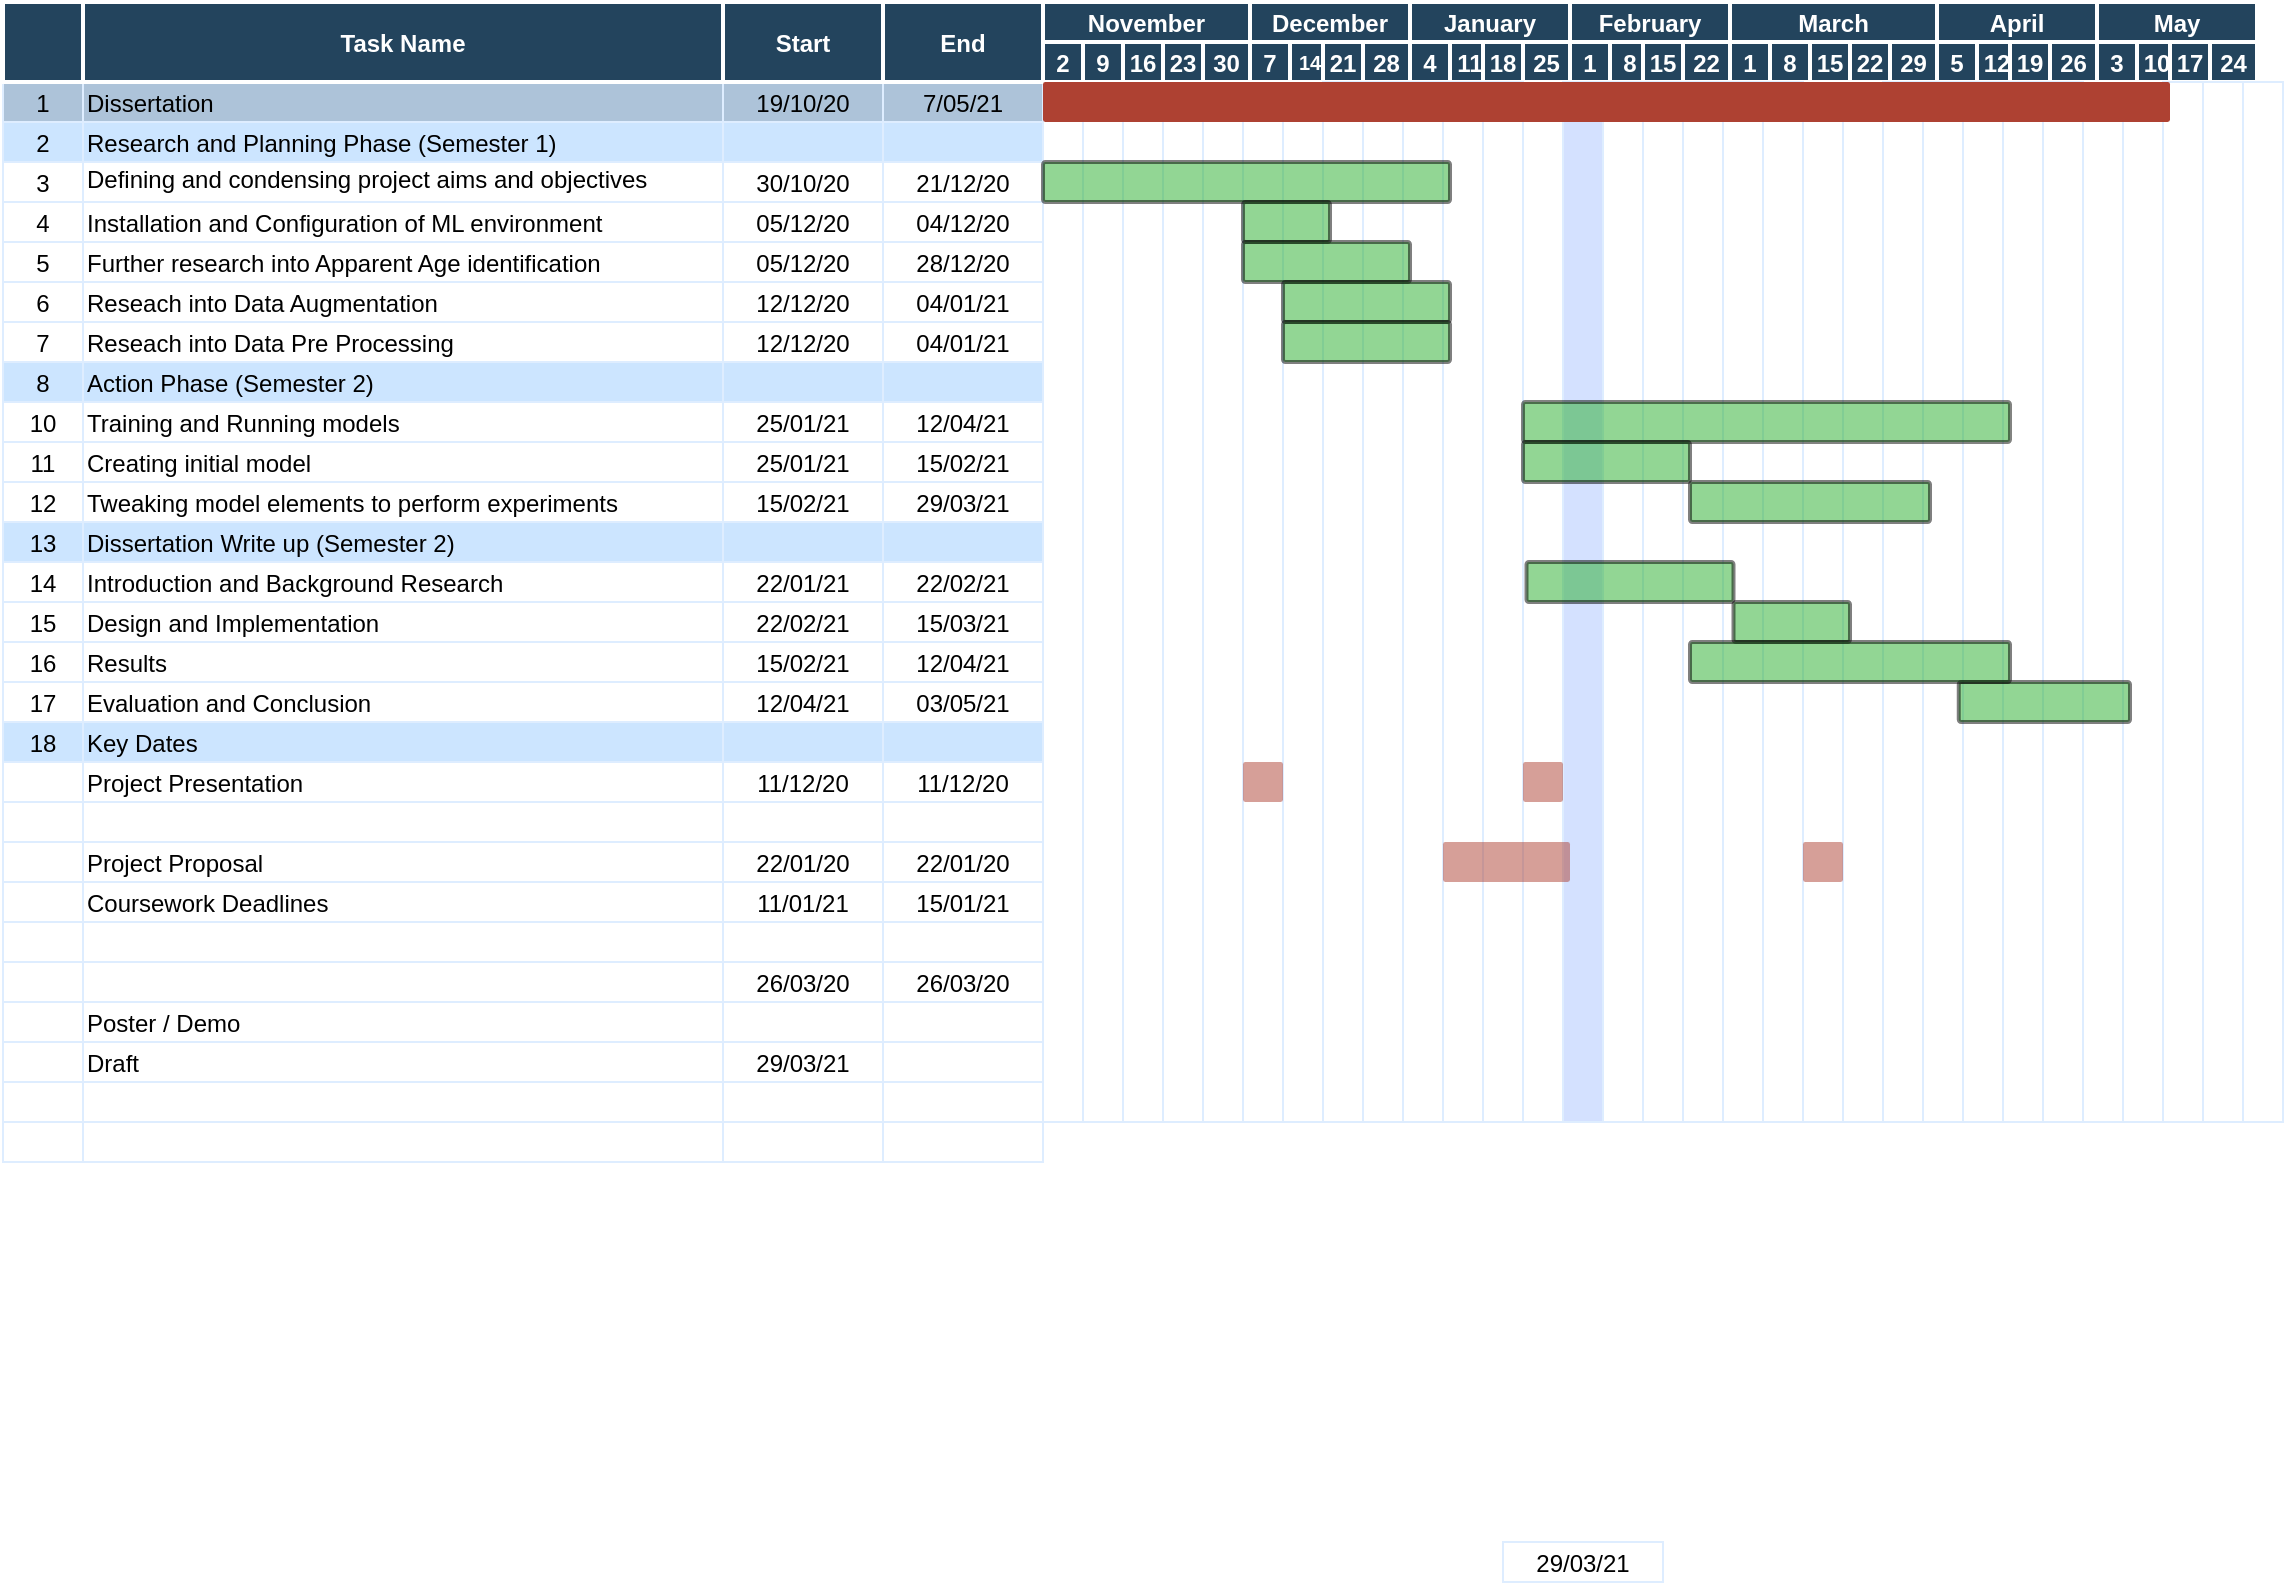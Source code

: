 <mxfile version="13.10.9" type="github">
  <diagram name="Page-1" id="8378b5f6-a2b2-b727-a746-972ab9d02e00">
    <mxGraphModel dx="1422" dy="781" grid="1" gridSize="10" guides="1" tooltips="1" connect="0" arrows="1" fold="1" page="1" pageScale="1.5" pageWidth="1169" pageHeight="827" background="#ffffff" math="0" shadow="0">
      <root>
        <mxCell id="0" />
        <mxCell id="1" parent="0" />
        <mxCell id="ye3r3yw3m_dPBivQgIVM-270" value="" style="strokeColor=#DEEDFF" vertex="1" parent="1">
          <mxGeometry x="806.5" y="380.0" width="20" height="520" as="geometry" />
        </mxCell>
        <mxCell id="ye3r3yw3m_dPBivQgIVM-269" value="" style="strokeColor=#DEEDFF" vertex="1" parent="1">
          <mxGeometry x="786.5" y="380.0" width="20" height="520" as="geometry" />
        </mxCell>
        <mxCell id="ye3r3yw3m_dPBivQgIVM-268" value="" style="strokeColor=#DEEDFF" vertex="1" parent="1">
          <mxGeometry x="926.5" y="380.0" width="20" height="520" as="geometry" />
        </mxCell>
        <mxCell id="ye3r3yw3m_dPBivQgIVM-266" value="" style="strokeColor=#DEEDFF" vertex="1" parent="1">
          <mxGeometry x="1086.5" y="380.0" width="20" height="520" as="geometry" />
        </mxCell>
        <mxCell id="ye3r3yw3m_dPBivQgIVM-267" value="" style="strokeColor=#DEEDFF" vertex="1" parent="1">
          <mxGeometry x="1066.5" y="380.0" width="20" height="520" as="geometry" />
        </mxCell>
        <mxCell id="ye3r3yw3m_dPBivQgIVM-265" value="" style="strokeColor=#DEEDFF" vertex="1" parent="1">
          <mxGeometry x="1226.5" y="380.0" width="20" height="520" as="geometry" />
        </mxCell>
        <mxCell id="ye3r3yw3m_dPBivQgIVM-264" value="" style="strokeColor=#DEEDFF" vertex="1" parent="1">
          <mxGeometry x="1206.5" y="380.0" width="20" height="520" as="geometry" />
        </mxCell>
        <mxCell id="rIeb-zv8TYmmCxC6LYO3-318" value="10" style="fillColor=#23445D;strokeColor=#FFFFFF;strokeWidth=2;fontColor=#FFFFFF;fontStyle=1" parent="1" vertex="1">
          <mxGeometry x="1233.5" y="360.0" width="20" height="20" as="geometry" />
        </mxCell>
        <mxCell id="rIeb-zv8TYmmCxC6LYO3-319" value="17" style="fillColor=#23445D;strokeColor=#FFFFFF;strokeWidth=2;fontColor=#FFFFFF;fontStyle=1" parent="1" vertex="1">
          <mxGeometry x="1250.0" y="360.0" width="20" height="20" as="geometry" />
        </mxCell>
        <mxCell id="rIeb-zv8TYmmCxC6LYO3-320" value="24" style="fillColor=#23445D;strokeColor=#FFFFFF;strokeWidth=2;fontColor=#FFFFFF;fontStyle=1" parent="1" vertex="1">
          <mxGeometry x="1270" y="360" width="23.5" height="20" as="geometry" />
        </mxCell>
        <mxCell id="rIeb-zv8TYmmCxC6LYO3-304" value="22" style="fillColor=#23445D;strokeColor=#FFFFFF;strokeWidth=2;fontColor=#FFFFFF;fontStyle=1" parent="1" vertex="1">
          <mxGeometry x="1006.5" y="360" width="23.5" height="20" as="geometry" />
        </mxCell>
        <mxCell id="rIeb-zv8TYmmCxC6LYO3-306" value="1" style="fillColor=#23445D;strokeColor=#FFFFFF;strokeWidth=2;fontColor=#FFFFFF;fontStyle=1" parent="1" vertex="1">
          <mxGeometry x="1030.0" y="360.0" width="20" height="20" as="geometry" />
        </mxCell>
        <mxCell id="rIeb-zv8TYmmCxC6LYO3-307" value="8" style="fillColor=#23445D;strokeColor=#FFFFFF;strokeWidth=2;fontColor=#FFFFFF;fontStyle=1" parent="1" vertex="1">
          <mxGeometry x="1050.0" y="360.0" width="20" height="20" as="geometry" />
        </mxCell>
        <mxCell id="rIeb-zv8TYmmCxC6LYO3-308" value="15" style="fillColor=#23445D;strokeColor=#FFFFFF;strokeWidth=2;fontColor=#FFFFFF;fontStyle=1" parent="1" vertex="1">
          <mxGeometry x="1070.0" y="360.0" width="20" height="20" as="geometry" />
        </mxCell>
        <mxCell id="rIeb-zv8TYmmCxC6LYO3-309" value="22" style="fillColor=#23445D;strokeColor=#FFFFFF;strokeWidth=2;fontColor=#FFFFFF;fontStyle=1" parent="1" vertex="1">
          <mxGeometry x="1090.0" y="360.0" width="20" height="20" as="geometry" />
        </mxCell>
        <mxCell id="rIeb-zv8TYmmCxC6LYO3-310" value="29" style="fillColor=#23445D;strokeColor=#FFFFFF;strokeWidth=2;fontColor=#FFFFFF;fontStyle=1" parent="1" vertex="1">
          <mxGeometry x="1110" y="360" width="23.5" height="20" as="geometry" />
        </mxCell>
        <mxCell id="rIeb-zv8TYmmCxC6LYO3-312" value="5" style="fillColor=#23445D;strokeColor=#FFFFFF;strokeWidth=2;fontColor=#FFFFFF;fontStyle=1" parent="1" vertex="1">
          <mxGeometry x="1133.5" y="360.0" width="20" height="20" as="geometry" />
        </mxCell>
        <mxCell id="rIeb-zv8TYmmCxC6LYO3-313" value="12" style="fillColor=#23445D;strokeColor=#FFFFFF;strokeWidth=2;fontColor=#FFFFFF;fontStyle=1" parent="1" vertex="1">
          <mxGeometry x="1153.5" y="360.0" width="20" height="20" as="geometry" />
        </mxCell>
        <mxCell id="rIeb-zv8TYmmCxC6LYO3-314" value="19" style="fillColor=#23445D;strokeColor=#FFFFFF;strokeWidth=2;fontColor=#FFFFFF;fontStyle=1" parent="1" vertex="1">
          <mxGeometry x="1170.0" y="360.0" width="20" height="20" as="geometry" />
        </mxCell>
        <mxCell id="rIeb-zv8TYmmCxC6LYO3-315" value="26" style="fillColor=#23445D;strokeColor=#FFFFFF;strokeWidth=2;fontColor=#FFFFFF;fontStyle=1" parent="1" vertex="1">
          <mxGeometry x="1190" y="360" width="23.5" height="20" as="geometry" />
        </mxCell>
        <mxCell id="rIeb-zv8TYmmCxC6LYO3-317" value="3" style="fillColor=#23445D;strokeColor=#FFFFFF;strokeWidth=2;fontColor=#FFFFFF;fontStyle=1" parent="1" vertex="1">
          <mxGeometry x="1213.5" y="360.0" width="20" height="20" as="geometry" />
        </mxCell>
        <mxCell id="rIeb-zv8TYmmCxC6LYO3-288" value="14" style="fillColor=#23445D;strokeColor=#FFFFFF;strokeWidth=2;fontColor=#FFFFFF;fontStyle=1;fontSize=10;" parent="1" vertex="1">
          <mxGeometry x="810" y="360" width="20" height="20" as="geometry" />
        </mxCell>
        <mxCell id="rIeb-zv8TYmmCxC6LYO3-289" value="21" style="fillColor=#23445D;strokeColor=#FFFFFF;strokeWidth=2;fontColor=#FFFFFF;fontStyle=1" parent="1" vertex="1">
          <mxGeometry x="826.5" y="360.0" width="20" height="20" as="geometry" />
        </mxCell>
        <mxCell id="rIeb-zv8TYmmCxC6LYO3-290" value="28" style="fillColor=#23445D;strokeColor=#FFFFFF;strokeWidth=2;fontColor=#FFFFFF;fontStyle=1" parent="1" vertex="1">
          <mxGeometry x="846.5" y="360" width="23.5" height="20" as="geometry" />
        </mxCell>
        <mxCell id="rIeb-zv8TYmmCxC6LYO3-296" value="4" style="fillColor=#23445D;strokeColor=#FFFFFF;strokeWidth=2;fontColor=#FFFFFF;fontStyle=1" parent="1" vertex="1">
          <mxGeometry x="870.0" y="360.0" width="20" height="20" as="geometry" />
        </mxCell>
        <mxCell id="rIeb-zv8TYmmCxC6LYO3-297" value="11" style="fillColor=#23445D;strokeColor=#FFFFFF;strokeWidth=2;fontColor=#FFFFFF;fontStyle=1" parent="1" vertex="1">
          <mxGeometry x="890" y="360" width="20" height="20" as="geometry" />
        </mxCell>
        <mxCell id="rIeb-zv8TYmmCxC6LYO3-298" value="18" style="fillColor=#23445D;strokeColor=#FFFFFF;strokeWidth=2;fontColor=#FFFFFF;fontStyle=1" parent="1" vertex="1">
          <mxGeometry x="906.5" y="360.0" width="20" height="20" as="geometry" />
        </mxCell>
        <mxCell id="rIeb-zv8TYmmCxC6LYO3-299" value="25" style="fillColor=#23445D;strokeColor=#FFFFFF;strokeWidth=2;fontColor=#FFFFFF;fontStyle=1" parent="1" vertex="1">
          <mxGeometry x="926.5" y="360" width="23.5" height="20" as="geometry" />
        </mxCell>
        <mxCell id="rIeb-zv8TYmmCxC6LYO3-301" value="1" style="fillColor=#23445D;strokeColor=#FFFFFF;strokeWidth=2;fontColor=#FFFFFF;fontStyle=1" parent="1" vertex="1">
          <mxGeometry x="950.0" y="360.0" width="20" height="20" as="geometry" />
        </mxCell>
        <mxCell id="rIeb-zv8TYmmCxC6LYO3-302" value="8" style="fillColor=#23445D;strokeColor=#FFFFFF;strokeWidth=2;fontColor=#FFFFFF;fontStyle=1" parent="1" vertex="1">
          <mxGeometry x="970.0" y="360.0" width="20" height="20" as="geometry" />
        </mxCell>
        <mxCell id="rIeb-zv8TYmmCxC6LYO3-303" value="15" style="fillColor=#23445D;strokeColor=#FFFFFF;strokeWidth=2;fontColor=#FFFFFF;fontStyle=1" parent="1" vertex="1">
          <mxGeometry x="986.5" y="360.0" width="20" height="20" as="geometry" />
        </mxCell>
        <mxCell id="rIeb-zv8TYmmCxC6LYO3-287" value="7" style="fillColor=#23445D;strokeColor=#FFFFFF;strokeWidth=2;fontColor=#FFFFFF;fontStyle=1" parent="1" vertex="1">
          <mxGeometry x="790.0" y="360.0" width="20" height="20" as="geometry" />
        </mxCell>
        <mxCell id="63" value="1" style="strokeColor=#DEEDFF;fillColor=#ADC3D9" parent="1" vertex="1">
          <mxGeometry x="166.5" y="380" width="40" height="20" as="geometry" />
        </mxCell>
        <mxCell id="64" value="Dissertation" style="align=left;strokeColor=#DEEDFF;fillColor=#ADC3D9" parent="1" vertex="1">
          <mxGeometry x="206.5" y="380" width="320" height="20" as="geometry" />
        </mxCell>
        <mxCell id="66" value="19/10/20" style="strokeColor=#DEEDFF;fillColor=#ADC3D9" parent="1" vertex="1">
          <mxGeometry x="526.5" y="380" width="80.0" height="20" as="geometry" />
        </mxCell>
        <mxCell id="67" value="7/05/21" style="strokeColor=#DEEDFF;fillColor=#ADC3D9" parent="1" vertex="1">
          <mxGeometry x="606.5" y="380.0" width="80.0" height="20" as="geometry" />
        </mxCell>
        <mxCell id="68" value="" style="strokeColor=#DEEDFF" parent="1" vertex="1">
          <mxGeometry x="686.5" y="380.0" width="20" height="520" as="geometry" />
        </mxCell>
        <mxCell id="69" value="2" style="strokeColor=#DEEDFF;fillColor=#CCE5FF" parent="1" vertex="1">
          <mxGeometry x="166.5" y="400.0" width="40" height="20" as="geometry" />
        </mxCell>
        <mxCell id="70" value="Research and Planning Phase (Semester 1)" style="align=left;strokeColor=#DEEDFF;fillColor=#CCE5FF" parent="1" vertex="1">
          <mxGeometry x="206.5" y="400.0" width="320.0" height="20" as="geometry" />
        </mxCell>
        <mxCell id="72" value="" style="strokeColor=#DEEDFF;fillColor=#CCE5FF" parent="1" vertex="1">
          <mxGeometry x="526.5" y="400.0" width="80.0" height="20" as="geometry" />
        </mxCell>
        <mxCell id="73" value="" style="strokeColor=#DEEDFF;fillColor=#CCE5FF" parent="1" vertex="1">
          <mxGeometry x="606.5" y="400.0" width="80.0" height="20" as="geometry" />
        </mxCell>
        <mxCell id="74" value="3" style="strokeColor=#DEEDFF" parent="1" vertex="1">
          <mxGeometry x="166.5" y="420.0" width="40" height="20" as="geometry" />
        </mxCell>
        <mxCell id="75" value="Defining and condensing project aims and objectives&#xa;" style="align=left;strokeColor=#DEEDFF" parent="1" vertex="1">
          <mxGeometry x="206.5" y="420" width="320" height="30" as="geometry" />
        </mxCell>
        <mxCell id="77" value="30/10/20" style="strokeColor=#DEEDFF" parent="1" vertex="1">
          <mxGeometry x="526.5" y="420.0" width="80.0" height="20" as="geometry" />
        </mxCell>
        <mxCell id="78" value="21/12/20" style="strokeColor=#DEEDFF" parent="1" vertex="1">
          <mxGeometry x="606.5" y="420" width="80.0" height="20" as="geometry" />
        </mxCell>
        <mxCell id="79" value="4" style="strokeColor=#DEEDFF" parent="1" vertex="1">
          <mxGeometry x="166.5" y="440.0" width="40" height="20" as="geometry" />
        </mxCell>
        <mxCell id="80" value="Installation and Configuration of ML environment" style="align=left;strokeColor=#DEEDFF" parent="1" vertex="1">
          <mxGeometry x="206.5" y="440.0" width="320" height="20" as="geometry" />
        </mxCell>
        <mxCell id="82" value="05/12/20" style="strokeColor=#DEEDFF" parent="1" vertex="1">
          <mxGeometry x="526.5" y="440.0" width="80.0" height="20" as="geometry" />
        </mxCell>
        <mxCell id="83" value="04/12/20" style="strokeColor=#DEEDFF" parent="1" vertex="1">
          <mxGeometry x="606.5" y="440.0" width="80.0" height="20" as="geometry" />
        </mxCell>
        <mxCell id="84" value="5" style="strokeColor=#DEEDFF" parent="1" vertex="1">
          <mxGeometry x="166.5" y="460.0" width="40" height="20" as="geometry" />
        </mxCell>
        <mxCell id="85" value="Further research into Apparent Age identification" style="align=left;strokeColor=#DEEDFF" parent="1" vertex="1">
          <mxGeometry x="206.5" y="460.0" width="320.0" height="20" as="geometry" />
        </mxCell>
        <mxCell id="87" value="05/12/20" style="strokeColor=#DEEDFF" parent="1" vertex="1">
          <mxGeometry x="526.5" y="460.0" width="80.0" height="20" as="geometry" />
        </mxCell>
        <mxCell id="88" value="28/12/20" style="strokeColor=#DEEDFF" parent="1" vertex="1">
          <mxGeometry x="606.5" y="460.0" width="80.0" height="20" as="geometry" />
        </mxCell>
        <mxCell id="89" value="6" style="strokeColor=#DEEDFF" parent="1" vertex="1">
          <mxGeometry x="166.5" y="480.0" width="40" height="20" as="geometry" />
        </mxCell>
        <mxCell id="90" value="Reseach into Data Augmentation" style="align=left;strokeColor=#DEEDFF" parent="1" vertex="1">
          <mxGeometry x="206.5" y="480.0" width="320.0" height="20" as="geometry" />
        </mxCell>
        <mxCell id="92" value="12/12/20" style="strokeColor=#DEEDFF" parent="1" vertex="1">
          <mxGeometry x="526.5" y="480.0" width="80.0" height="20" as="geometry" />
        </mxCell>
        <mxCell id="93" value="04/01/21" style="strokeColor=#DEEDFF" parent="1" vertex="1">
          <mxGeometry x="606.5" y="480.0" width="80.0" height="20" as="geometry" />
        </mxCell>
        <mxCell id="94" value="7" style="strokeColor=#DEEDFF" parent="1" vertex="1">
          <mxGeometry x="166.5" y="500.0" width="40" height="20" as="geometry" />
        </mxCell>
        <mxCell id="95" value="Reseach into Data Pre Processing" style="align=left;strokeColor=#DEEDFF" parent="1" vertex="1">
          <mxGeometry x="206.5" y="500.0" width="320.0" height="20" as="geometry" />
        </mxCell>
        <mxCell id="97" value="05/12/20" style="strokeColor=#DEEDFF" parent="1" vertex="1">
          <mxGeometry x="526.5" y="500.0" width="80.0" height="20" as="geometry" />
        </mxCell>
        <mxCell id="98" value="04/01/21" style="strokeColor=#DEEDFF" parent="1" vertex="1">
          <mxGeometry x="606.5" y="500.0" width="80.0" height="20" as="geometry" />
        </mxCell>
        <mxCell id="104" value="8" style="strokeColor=#DEEDFF;fillColor=#CCE5FF" parent="1" vertex="1">
          <mxGeometry x="166.5" y="520.0" width="40" height="20" as="geometry" />
        </mxCell>
        <mxCell id="105" value="Action Phase (Semester 2)" style="align=left;strokeColor=#DEEDFF;fillColor=#CCE5FF" parent="1" vertex="1">
          <mxGeometry x="206.5" y="520.0" width="320.0" height="20.0" as="geometry" />
        </mxCell>
        <mxCell id="107" value="" style="strokeColor=#DEEDFF;fillColor=#CCE5FF" parent="1" vertex="1">
          <mxGeometry x="526.5" y="520.0" width="80.0" height="20" as="geometry" />
        </mxCell>
        <mxCell id="108" value="" style="strokeColor=#DEEDFF;fillColor=#CCE5FF" parent="1" vertex="1">
          <mxGeometry x="606.5" y="520.0" width="80.0" height="20" as="geometry" />
        </mxCell>
        <mxCell id="109" value="10" style="strokeColor=#DEEDFF" parent="1" vertex="1">
          <mxGeometry x="166.5" y="540.0" width="40" height="20" as="geometry" />
        </mxCell>
        <mxCell id="110" value="Training and Running models" style="align=left;strokeColor=#DEEDFF" parent="1" vertex="1">
          <mxGeometry x="206.5" y="540.0" width="320.0" height="20" as="geometry" />
        </mxCell>
        <mxCell id="112" value="25/01/21" style="strokeColor=#DEEDFF" parent="1" vertex="1">
          <mxGeometry x="526.5" y="540.0" width="80.0" height="20" as="geometry" />
        </mxCell>
        <mxCell id="113" value="12/04/21" style="strokeColor=#DEEDFF" parent="1" vertex="1">
          <mxGeometry x="606.5" y="540.0" width="80.0" height="20" as="geometry" />
        </mxCell>
        <mxCell id="114" value="11" style="strokeColor=#DEEDFF" parent="1" vertex="1">
          <mxGeometry x="166.5" y="580.0" width="40" height="20" as="geometry" />
        </mxCell>
        <mxCell id="115" value="Creating initial model " style="align=left;strokeColor=#DEEDFF" parent="1" vertex="1">
          <mxGeometry x="206.5" y="580.0" width="320.0" height="20" as="geometry" />
        </mxCell>
        <mxCell id="117" value="25/01/21" style="strokeColor=#DEEDFF" parent="1" vertex="1">
          <mxGeometry x="526.5" y="580.0" width="80.0" height="20" as="geometry" />
        </mxCell>
        <mxCell id="118" value="15/02/21" style="strokeColor=#DEEDFF" parent="1" vertex="1">
          <mxGeometry x="606.5" y="580.0" width="80.0" height="20" as="geometry" />
        </mxCell>
        <mxCell id="119" value="14" style="strokeColor=#DEEDFF" parent="1" vertex="1">
          <mxGeometry x="166.5" y="620.0" width="40" height="20" as="geometry" />
        </mxCell>
        <mxCell id="120" value="Introduction and Background Research" style="align=left;strokeColor=#DEEDFF" parent="1" vertex="1">
          <mxGeometry x="206.5" y="620.0" width="320" height="20" as="geometry" />
        </mxCell>
        <mxCell id="122" value="22/01/21" style="strokeColor=#DEEDFF" parent="1" vertex="1">
          <mxGeometry x="526.5" y="620.0" width="80.0" height="20" as="geometry" />
        </mxCell>
        <mxCell id="123" value="22/02/21" style="strokeColor=#DEEDFF" parent="1" vertex="1">
          <mxGeometry x="606.5" y="620.0" width="80.0" height="20" as="geometry" />
        </mxCell>
        <mxCell id="124" value="15" style="strokeColor=#DEEDFF" parent="1" vertex="1">
          <mxGeometry x="166.5" y="640.0" width="40" height="20" as="geometry" />
        </mxCell>
        <mxCell id="125" value="Design and Implementation " style="align=left;strokeColor=#DEEDFF" parent="1" vertex="1">
          <mxGeometry x="206.5" y="640.0" width="320" height="20" as="geometry" />
        </mxCell>
        <mxCell id="127" value="22/02/21" style="strokeColor=#DEEDFF" parent="1" vertex="1">
          <mxGeometry x="526.5" y="640.0" width="80.0" height="20" as="geometry" />
        </mxCell>
        <mxCell id="128" value="15/03/21" style="strokeColor=#DEEDFF" parent="1" vertex="1">
          <mxGeometry x="606.5" y="640.0" width="80.0" height="20" as="geometry" />
        </mxCell>
        <mxCell id="134" value="17" style="strokeColor=#DEEDFF;fillColor=#FFFFFF" parent="1" vertex="1">
          <mxGeometry x="166.5" y="680.0" width="40" height="20" as="geometry" />
        </mxCell>
        <mxCell id="135" value="Evaluation and Conclusion" style="align=left;strokeColor=#DEEDFF;fillColor=#FFFFFF" parent="1" vertex="1">
          <mxGeometry x="206.5" y="680.0" width="320.0" height="20" as="geometry" />
        </mxCell>
        <mxCell id="137" value="12/04/21" style="strokeColor=#DEEDFF;fillColor=#FFFFFF" parent="1" vertex="1">
          <mxGeometry x="526.5" y="680.0" width="80.0" height="20" as="geometry" />
        </mxCell>
        <mxCell id="138" value="03/05/21" style="strokeColor=#DEEDFF;fillColor=#FFFFFF" parent="1" vertex="1">
          <mxGeometry x="606.5" y="680.0" width="80.0" height="20" as="geometry" />
        </mxCell>
        <mxCell id="139" value="18" style="strokeColor=#DEEDFF;fillColor=#CCE5FF" parent="1" vertex="1">
          <mxGeometry x="166.5" y="700.0" width="40" height="20" as="geometry" />
        </mxCell>
        <mxCell id="140" value="Key Dates" style="align=left;strokeColor=#DEEDFF;fillColor=#CCE5FF" parent="1" vertex="1">
          <mxGeometry x="206.5" y="700.0" width="320.0" height="20" as="geometry" />
        </mxCell>
        <mxCell id="142" value="" style="strokeColor=#DEEDFF;fillColor=#CCE5FF" parent="1" vertex="1">
          <mxGeometry x="526.5" y="700.0" width="80.0" height="20" as="geometry" />
        </mxCell>
        <mxCell id="143" value="" style="strokeColor=#DEEDFF;fillColor=#CCE5FF" parent="1" vertex="1">
          <mxGeometry x="606.5" y="700.0" width="80.0" height="20" as="geometry" />
        </mxCell>
        <mxCell id="145" value="Project Presentation" style="align=left;strokeColor=#DEEDFF" parent="1" vertex="1">
          <mxGeometry x="206.5" y="720.0" width="320.0" height="20" as="geometry" />
        </mxCell>
        <mxCell id="147" value="11/12/20" style="strokeColor=#DEEDFF" parent="1" vertex="1">
          <mxGeometry x="526.5" y="720.0" width="80.0" height="20" as="geometry" />
        </mxCell>
        <mxCell id="148" value="11/12/20" style="strokeColor=#DEEDFF" parent="1" vertex="1">
          <mxGeometry x="606.5" y="720.0" width="80.0" height="20" as="geometry" />
        </mxCell>
        <mxCell id="149" value="" style="strokeColor=#DEEDFF" parent="1" vertex="1">
          <mxGeometry x="166.5" y="740.0" width="40" height="20" as="geometry" />
        </mxCell>
        <mxCell id="150" value="" style="align=left;strokeColor=#DEEDFF" parent="1" vertex="1">
          <mxGeometry x="206.5" y="740.0" width="320.0" height="20" as="geometry" />
        </mxCell>
        <mxCell id="152" value="" style="strokeColor=#DEEDFF" parent="1" vertex="1">
          <mxGeometry x="526.5" y="740.0" width="80.0" height="20" as="geometry" />
        </mxCell>
        <mxCell id="153" value="" style="strokeColor=#DEEDFF" parent="1" vertex="1">
          <mxGeometry x="606.5" y="740.0" width="80.0" height="20" as="geometry" />
        </mxCell>
        <mxCell id="154" value="" style="strokeColor=#DEEDFF" parent="1" vertex="1">
          <mxGeometry x="166.5" y="760.0" width="40" height="20" as="geometry" />
        </mxCell>
        <mxCell id="155" value="Project Proposal" style="align=left;strokeColor=#DEEDFF" parent="1" vertex="1">
          <mxGeometry x="206.5" y="760.0" width="320.0" height="20" as="geometry" />
        </mxCell>
        <mxCell id="157" value="22/01/20" style="strokeColor=#DEEDFF" parent="1" vertex="1">
          <mxGeometry x="526.5" y="760.0" width="80.0" height="20" as="geometry" />
        </mxCell>
        <mxCell id="158" value="22/01/20" style="strokeColor=#DEEDFF" parent="1" vertex="1">
          <mxGeometry x="606.5" y="760.0" width="80.0" height="20" as="geometry" />
        </mxCell>
        <mxCell id="159" value="" style="strokeColor=#DEEDFF" parent="1" vertex="1">
          <mxGeometry x="166.5" y="780.0" width="40" height="20" as="geometry" />
        </mxCell>
        <mxCell id="160" value="Coursework Deadlines" style="align=left;strokeColor=#DEEDFF" parent="1" vertex="1">
          <mxGeometry x="206.5" y="780.0" width="320.0" height="20" as="geometry" />
        </mxCell>
        <mxCell id="162" value="11/01/21" style="strokeColor=#DEEDFF" parent="1" vertex="1">
          <mxGeometry x="526.5" y="780.0" width="80.0" height="20" as="geometry" />
        </mxCell>
        <mxCell id="163" value="15/01/21" style="strokeColor=#DEEDFF" parent="1" vertex="1">
          <mxGeometry x="606.5" y="780.0" width="80.0" height="20" as="geometry" />
        </mxCell>
        <mxCell id="164" value="" style="strokeColor=#DEEDFF" parent="1" vertex="1">
          <mxGeometry x="166.5" y="800.0" width="40" height="20" as="geometry" />
        </mxCell>
        <mxCell id="165" value="" style="align=left;strokeColor=#DEEDFF" parent="1" vertex="1">
          <mxGeometry x="206.5" y="800.0" width="320.0" height="20" as="geometry" />
        </mxCell>
        <mxCell id="167" value="" style="strokeColor=#DEEDFF" parent="1" vertex="1">
          <mxGeometry x="526.5" y="800.0" width="80.0" height="20" as="geometry" />
        </mxCell>
        <mxCell id="168" value="" style="strokeColor=#DEEDFF" parent="1" vertex="1">
          <mxGeometry x="606.5" y="800.0" width="80.0" height="20" as="geometry" />
        </mxCell>
        <mxCell id="170" value="" style="align=left;strokeColor=#DEEDFF" parent="1" vertex="1">
          <mxGeometry x="206.5" y="820.0" width="320.0" height="20" as="geometry" />
        </mxCell>
        <mxCell id="172" value="26/03/20" style="strokeColor=#DEEDFF" parent="1" vertex="1">
          <mxGeometry x="526.5" y="820.0" width="80.0" height="20" as="geometry" />
        </mxCell>
        <mxCell id="173" value="26/03/20" style="strokeColor=#DEEDFF" parent="1" vertex="1">
          <mxGeometry x="606.5" y="820.0" width="80.0" height="20" as="geometry" />
        </mxCell>
        <mxCell id="174" value="" style="strokeColor=#DEEDFF" parent="1" vertex="1">
          <mxGeometry x="166.5" y="840.0" width="40" height="20" as="geometry" />
        </mxCell>
        <mxCell id="175" value="Poster / Demo" style="align=left;strokeColor=#DEEDFF" parent="1" vertex="1">
          <mxGeometry x="206.5" y="840.0" width="320.0" height="20" as="geometry" />
        </mxCell>
        <mxCell id="177" value="" style="strokeColor=#DEEDFF" parent="1" vertex="1">
          <mxGeometry x="526.5" y="840.0" width="80.0" height="20" as="geometry" />
        </mxCell>
        <mxCell id="178" value="" style="strokeColor=#DEEDFF" parent="1" vertex="1">
          <mxGeometry x="606.5" y="840.0" width="80.0" height="20" as="geometry" />
        </mxCell>
        <mxCell id="179" value="" style="strokeColor=#DEEDFF" parent="1" vertex="1">
          <mxGeometry x="166.5" y="860.0" width="40" height="20" as="geometry" />
        </mxCell>
        <mxCell id="180" value="Draft" style="align=left;strokeColor=#DEEDFF" parent="1" vertex="1">
          <mxGeometry x="206.5" y="860.0" width="320.0" height="20" as="geometry" />
        </mxCell>
        <mxCell id="182" value="29/03/21" style="strokeColor=#DEEDFF" parent="1" vertex="1">
          <mxGeometry x="526.5" y="860.0" width="80.0" height="20" as="geometry" />
        </mxCell>
        <mxCell id="183" value="29/03/21" style="strokeColor=#DEEDFF" parent="1" vertex="1">
          <mxGeometry x="916.5" y="1110.0" width="80.0" height="20" as="geometry" />
        </mxCell>
        <mxCell id="184" value="" style="strokeColor=#DEEDFF" parent="1" vertex="1">
          <mxGeometry x="166.5" y="880" width="40" height="20" as="geometry" />
        </mxCell>
        <mxCell id="185" value="" style="align=left;strokeColor=#DEEDFF" parent="1" vertex="1">
          <mxGeometry x="206.5" y="880.0" width="320.0" height="20" as="geometry" />
        </mxCell>
        <mxCell id="187" value="" style="strokeColor=#DEEDFF" parent="1" vertex="1">
          <mxGeometry x="526.5" y="880.0" width="80.0" height="20" as="geometry" />
        </mxCell>
        <mxCell id="188" value="" style="strokeColor=#DEEDFF" parent="1" vertex="1">
          <mxGeometry x="606.5" y="880.0" width="80.0" height="20" as="geometry" />
        </mxCell>
        <mxCell id="189" value="" style="strokeColor=#DEEDFF" parent="1" vertex="1">
          <mxGeometry x="166.5" y="900.0" width="40" height="20" as="geometry" />
        </mxCell>
        <mxCell id="190" value="" style="align=left;strokeColor=#DEEDFF" parent="1" vertex="1">
          <mxGeometry x="206.5" y="900.0" width="320.0" height="20" as="geometry" />
        </mxCell>
        <mxCell id="192" value="" style="strokeColor=#DEEDFF" parent="1" vertex="1">
          <mxGeometry x="526.5" y="900.0" width="80.0" height="20" as="geometry" />
        </mxCell>
        <mxCell id="193" value="" style="strokeColor=#DEEDFF" parent="1" vertex="1">
          <mxGeometry x="606.5" y="900.0" width="80.0" height="20" as="geometry" />
        </mxCell>
        <mxCell id="194" value="" style="strokeColor=#DEEDFF" parent="1" vertex="1">
          <mxGeometry x="706.5" y="380.0" width="20" height="520" as="geometry" />
        </mxCell>
        <mxCell id="195" value="" style="strokeColor=#DEEDFF" parent="1" vertex="1">
          <mxGeometry x="726.5" y="380.0" width="20" height="520" as="geometry" />
        </mxCell>
        <mxCell id="196" value="" style="strokeColor=#DEEDFF" parent="1" vertex="1">
          <mxGeometry x="746.5" y="380.0" width="20" height="520" as="geometry" />
        </mxCell>
        <mxCell id="197" value="" style="strokeColor=#DEEDFF" parent="1" vertex="1">
          <mxGeometry x="766.5" y="380.0" width="20" height="520" as="geometry" />
        </mxCell>
        <mxCell id="200" value="" style="strokeColor=#DEEDFF" parent="1" vertex="1">
          <mxGeometry x="826.5" y="380.0" width="20" height="520" as="geometry" />
        </mxCell>
        <mxCell id="201" value="" style="strokeColor=#DEEDFF" parent="1" vertex="1">
          <mxGeometry x="846.5" y="380.0" width="20" height="520" as="geometry" />
        </mxCell>
        <mxCell id="202" value="" style="strokeColor=#DEEDFF" parent="1" vertex="1">
          <mxGeometry x="866.5" y="380.0" width="20" height="520" as="geometry" />
        </mxCell>
        <mxCell id="203" value="" style="strokeColor=#DEEDFF" parent="1" vertex="1">
          <mxGeometry x="886.5" y="380.0" width="20" height="520" as="geometry" />
        </mxCell>
        <mxCell id="204" value="" style="strokeColor=#DEEDFF" parent="1" vertex="1">
          <mxGeometry x="906.5" y="380.0" width="20" height="520" as="geometry" />
        </mxCell>
        <mxCell id="206" value="" style="strokeColor=#DEEDFF;fillColor=#D4E1FF" parent="1" vertex="1">
          <mxGeometry x="946.5" y="380.0" width="20" height="520" as="geometry" />
        </mxCell>
        <mxCell id="207" value="" style="strokeColor=#DEEDFF" parent="1" vertex="1">
          <mxGeometry x="966.5" y="380.0" width="20" height="520" as="geometry" />
        </mxCell>
        <mxCell id="208" value="" style="strokeColor=#DEEDFF" parent="1" vertex="1">
          <mxGeometry x="986.5" y="380.0" width="20" height="520" as="geometry" />
        </mxCell>
        <mxCell id="209" value="" style="strokeColor=#DEEDFF" parent="1" vertex="1">
          <mxGeometry x="1006.5" y="380.0" width="20" height="520" as="geometry" />
        </mxCell>
        <mxCell id="210" value="" style="strokeColor=#DEEDFF" parent="1" vertex="1">
          <mxGeometry x="1026.5" y="380.0" width="20" height="520" as="geometry" />
        </mxCell>
        <mxCell id="211" value="" style="strokeColor=#DEEDFF" parent="1" vertex="1">
          <mxGeometry x="1046.5" y="380.0" width="20" height="520" as="geometry" />
        </mxCell>
        <mxCell id="214" value="" style="strokeColor=#DEEDFF" parent="1" vertex="1">
          <mxGeometry x="1106.5" y="380.0" width="20" height="520" as="geometry" />
        </mxCell>
        <mxCell id="215" value="" style="strokeColor=#DEEDFF" parent="1" vertex="1">
          <mxGeometry x="1126.5" y="380.0" width="20" height="520" as="geometry" />
        </mxCell>
        <mxCell id="216" value="" style="strokeColor=#DEEDFF" parent="1" vertex="1">
          <mxGeometry x="1146.5" y="380.0" width="20" height="520" as="geometry" />
        </mxCell>
        <mxCell id="217" value="" style="strokeColor=#DEEDFF" parent="1" vertex="1">
          <mxGeometry x="1166.5" y="380.0" width="20" height="520" as="geometry" />
        </mxCell>
        <mxCell id="218" value="" style="strokeColor=#DEEDFF" parent="1" vertex="1">
          <mxGeometry x="1186.5" y="380.0" width="20" height="520" as="geometry" />
        </mxCell>
        <mxCell id="221" value="" style="strokeColor=#DEEDFF" parent="1" vertex="1">
          <mxGeometry x="1246.5" y="380.0" width="20" height="520" as="geometry" />
        </mxCell>
        <mxCell id="222" value="" style="strokeColor=#DEEDFF" parent="1" vertex="1">
          <mxGeometry x="1266.5" y="380.0" width="20" height="520" as="geometry" />
        </mxCell>
        <mxCell id="223" value="" style="strokeColor=#DEEDFF" parent="1" vertex="1">
          <mxGeometry x="1286.5" y="380.0" width="20" height="520" as="geometry" />
        </mxCell>
        <mxCell id="2" value="Task Name" style="fillColor=#23445D;strokeColor=#FFFFFF;strokeWidth=2;fontColor=#FFFFFF;fontStyle=1" parent="1" vertex="1">
          <mxGeometry x="206.5" y="340" width="320" height="40" as="geometry" />
        </mxCell>
        <mxCell id="3" value="" style="fillColor=#23445D;strokeColor=#FFFFFF;strokeWidth=2;fontColor=#FFFFFF;fontStyle=1" parent="1" vertex="1">
          <mxGeometry x="166.5" y="340" width="40" height="40" as="geometry" />
        </mxCell>
        <mxCell id="4" value="November" style="fillColor=#23445D;strokeColor=#FFFFFF;strokeWidth=2;fontColor=#FFFFFF;fontStyle=1" parent="1" vertex="1">
          <mxGeometry x="686.5" y="340" width="103.5" height="20" as="geometry" />
        </mxCell>
        <mxCell id="5" value="2" style="fillColor=#23445D;strokeColor=#FFFFFF;strokeWidth=2;fontColor=#FFFFFF;fontStyle=1" parent="1" vertex="1">
          <mxGeometry x="686.5" y="360.0" width="20" height="20" as="geometry" />
        </mxCell>
        <mxCell id="6" value="9" style="fillColor=#23445D;strokeColor=#FFFFFF;strokeWidth=2;fontColor=#FFFFFF;fontStyle=1" parent="1" vertex="1">
          <mxGeometry x="706.5" y="360.0" width="20" height="20" as="geometry" />
        </mxCell>
        <mxCell id="7" value="16" style="fillColor=#23445D;strokeColor=#FFFFFF;strokeWidth=2;fontColor=#FFFFFF;fontStyle=1" parent="1" vertex="1">
          <mxGeometry x="726.5" y="360.0" width="20" height="20" as="geometry" />
        </mxCell>
        <mxCell id="8" value="23" style="fillColor=#23445D;strokeColor=#FFFFFF;strokeWidth=2;fontColor=#FFFFFF;fontStyle=1" parent="1" vertex="1">
          <mxGeometry x="746.5" y="360.0" width="20" height="20" as="geometry" />
        </mxCell>
        <mxCell id="9" value="30" style="fillColor=#23445D;strokeColor=#FFFFFF;strokeWidth=2;fontColor=#FFFFFF;fontStyle=1" parent="1" vertex="1">
          <mxGeometry x="766.5" y="360" width="23.5" height="20" as="geometry" />
        </mxCell>
        <mxCell id="13" value="Start" style="fillColor=#23445D;strokeColor=#FFFFFF;strokeWidth=2;fontColor=#FFFFFF;fontStyle=1" parent="1" vertex="1">
          <mxGeometry x="526.5" y="340.0" width="80.0" height="40.0" as="geometry" />
        </mxCell>
        <mxCell id="14" value="End" style="fillColor=#23445D;strokeColor=#FFFFFF;strokeWidth=2;fontColor=#FFFFFF;fontStyle=1" parent="1" vertex="1">
          <mxGeometry x="606.5" y="340.0" width="80.0" height="40.0" as="geometry" />
        </mxCell>
        <mxCell id="244" value="" style="shape=mxgraph.flowchart.process;strokeWidth=2;opacity=50;fillColor=#26AE2B;" parent="1" vertex="1">
          <mxGeometry x="686.5" y="420" width="203.5" height="20" as="geometry" />
        </mxCell>
        <mxCell id="254" value="" style="shape=mxgraph.flowchart.process;fillColor=#AE4132;strokeWidth=2;opacity=100;strokeColor=none;" parent="1" vertex="1">
          <mxGeometry x="686.5" y="380" width="563.5" height="20" as="geometry" />
        </mxCell>
        <mxCell id="rIeb-zv8TYmmCxC6LYO3-286" value="December" style="fillColor=#23445D;strokeColor=#FFFFFF;strokeWidth=2;fontColor=#FFFFFF;fontStyle=1" parent="1" vertex="1">
          <mxGeometry x="790" y="340" width="80" height="20" as="geometry" />
        </mxCell>
        <mxCell id="rIeb-zv8TYmmCxC6LYO3-295" value="January" style="fillColor=#23445D;strokeColor=#FFFFFF;strokeWidth=2;fontColor=#FFFFFF;fontStyle=1" parent="1" vertex="1">
          <mxGeometry x="870" y="340" width="80" height="20" as="geometry" />
        </mxCell>
        <mxCell id="rIeb-zv8TYmmCxC6LYO3-300" value="February" style="fillColor=#23445D;strokeColor=#FFFFFF;strokeWidth=2;fontColor=#FFFFFF;fontStyle=1" parent="1" vertex="1">
          <mxGeometry x="950" y="340" width="80" height="20" as="geometry" />
        </mxCell>
        <mxCell id="rIeb-zv8TYmmCxC6LYO3-305" value="March" style="fillColor=#23445D;strokeColor=#FFFFFF;strokeWidth=2;fontColor=#FFFFFF;fontStyle=1" parent="1" vertex="1">
          <mxGeometry x="1030" y="340" width="103.5" height="20" as="geometry" />
        </mxCell>
        <mxCell id="rIeb-zv8TYmmCxC6LYO3-311" value="April" style="fillColor=#23445D;strokeColor=#FFFFFF;strokeWidth=2;fontColor=#FFFFFF;fontStyle=1" parent="1" vertex="1">
          <mxGeometry x="1133.5" y="340" width="80" height="20" as="geometry" />
        </mxCell>
        <mxCell id="rIeb-zv8TYmmCxC6LYO3-316" value="May" style="fillColor=#23445D;strokeColor=#FFFFFF;strokeWidth=2;fontColor=#FFFFFF;fontStyle=1" parent="1" vertex="1">
          <mxGeometry x="1213.5" y="340" width="80" height="20" as="geometry" />
        </mxCell>
        <mxCell id="rIeb-zv8TYmmCxC6LYO3-325" value="" style="shape=mxgraph.flowchart.process;fillColor=#AE4132;strokeColor=none;strokeWidth=2;opacity=50" parent="1" vertex="1">
          <mxGeometry x="926.5" y="720" width="20" height="20" as="geometry" />
        </mxCell>
        <mxCell id="262" value="" style="shape=mxgraph.flowchart.process;fillColor=#AE4132;strokeColor=none;strokeWidth=2;opacity=50" parent="1" vertex="1">
          <mxGeometry x="786.5" y="720" width="20" height="20" as="geometry" />
        </mxCell>
        <mxCell id="rIeb-zv8TYmmCxC6LYO3-328" value="" style="shape=mxgraph.flowchart.process;fillColor=#AE4132;strokeColor=none;strokeWidth=2;opacity=50" parent="1" vertex="1">
          <mxGeometry x="1066.5" y="760" width="20" height="20" as="geometry" />
        </mxCell>
        <mxCell id="rIeb-zv8TYmmCxC6LYO3-330" value="" style="shape=mxgraph.flowchart.process;strokeWidth=2;opacity=50;fillColor=#26AE2B;" parent="1" vertex="1">
          <mxGeometry x="786.5" y="440" width="43.5" height="20" as="geometry" />
        </mxCell>
        <mxCell id="rIeb-zv8TYmmCxC6LYO3-331" value="" style="shape=mxgraph.flowchart.process;strokeWidth=2;opacity=50;fillColor=#26AE2B;" parent="1" vertex="1">
          <mxGeometry x="786.5" y="460" width="83.5" height="20" as="geometry" />
        </mxCell>
        <mxCell id="rIeb-zv8TYmmCxC6LYO3-332" value="" style="shape=mxgraph.flowchart.process;strokeWidth=2;opacity=50;fillColor=#26AE2B;" parent="1" vertex="1">
          <mxGeometry x="806.5" y="480" width="83.5" height="20" as="geometry" />
        </mxCell>
        <mxCell id="rIeb-zv8TYmmCxC6LYO3-334" value="" style="shape=mxgraph.flowchart.process;strokeWidth=2;opacity=50;fillColor=#26AE2B;strokeColor=#060804;" parent="1" vertex="1">
          <mxGeometry x="926.5" y="540" width="243.5" height="20" as="geometry" />
        </mxCell>
        <mxCell id="rIeb-zv8TYmmCxC6LYO3-335" value="" style="shape=mxgraph.flowchart.process;strokeWidth=2;opacity=50;fillColor=#26AE2B;" parent="1" vertex="1">
          <mxGeometry x="926.5" y="560" width="83.5" height="20" as="geometry" />
        </mxCell>
        <mxCell id="rIeb-zv8TYmmCxC6LYO3-341" value="" style="shape=mxgraph.flowchart.process;fillColor=#AE4132;strokeColor=none;strokeWidth=2;opacity=50" parent="1" vertex="1">
          <mxGeometry x="886.5" y="760" width="63.5" height="20" as="geometry" />
        </mxCell>
        <mxCell id="rIeb-zv8TYmmCxC6LYO3-343" value="12/12/20" style="strokeColor=#DEEDFF" parent="1" vertex="1">
          <mxGeometry x="526.5" y="500.0" width="80.0" height="20" as="geometry" />
        </mxCell>
        <mxCell id="ye3r3yw3m_dPBivQgIVM-271" value="" style="shape=mxgraph.flowchart.process;strokeWidth=2;opacity=50;fillColor=#26AE2B;" vertex="1" parent="1">
          <mxGeometry x="806.5" y="500" width="83.5" height="20" as="geometry" />
        </mxCell>
        <mxCell id="ye3r3yw3m_dPBivQgIVM-272" value="11" style="strokeColor=#DEEDFF" vertex="1" parent="1">
          <mxGeometry x="166.5" y="560.0" width="40" height="20" as="geometry" />
        </mxCell>
        <mxCell id="ye3r3yw3m_dPBivQgIVM-273" value="Creating initial model " style="align=left;strokeColor=#DEEDFF" vertex="1" parent="1">
          <mxGeometry x="206.5" y="560.0" width="320.0" height="20" as="geometry" />
        </mxCell>
        <mxCell id="ye3r3yw3m_dPBivQgIVM-274" value="25/01/21" style="strokeColor=#DEEDFF" vertex="1" parent="1">
          <mxGeometry x="526.5" y="560.0" width="80.0" height="20" as="geometry" />
        </mxCell>
        <mxCell id="ye3r3yw3m_dPBivQgIVM-275" value="15/02/21" style="strokeColor=#DEEDFF" vertex="1" parent="1">
          <mxGeometry x="606.5" y="560.0" width="80.0" height="20" as="geometry" />
        </mxCell>
        <mxCell id="ye3r3yw3m_dPBivQgIVM-276" value="12" style="strokeColor=#DEEDFF" vertex="1" parent="1">
          <mxGeometry x="166.5" y="580.0" width="40" height="20" as="geometry" />
        </mxCell>
        <mxCell id="ye3r3yw3m_dPBivQgIVM-277" value="Tweaking model elements to perform experiments" style="align=left;strokeColor=#DEEDFF" vertex="1" parent="1">
          <mxGeometry x="206.5" y="580.0" width="320.0" height="20" as="geometry" />
        </mxCell>
        <mxCell id="ye3r3yw3m_dPBivQgIVM-278" value="15/02/21" style="strokeColor=#DEEDFF" vertex="1" parent="1">
          <mxGeometry x="526.5" y="580.0" width="80.0" height="20" as="geometry" />
        </mxCell>
        <mxCell id="ye3r3yw3m_dPBivQgIVM-279" value="29/03/21" style="strokeColor=#DEEDFF" vertex="1" parent="1">
          <mxGeometry x="606.5" y="580.0" width="80.0" height="20" as="geometry" />
        </mxCell>
        <mxCell id="ye3r3yw3m_dPBivQgIVM-280" value="" style="shape=mxgraph.flowchart.process;strokeWidth=2;opacity=50;fillColor=#26AE2B;" vertex="1" parent="1">
          <mxGeometry x="1010" y="580" width="120" height="20" as="geometry" />
        </mxCell>
        <mxCell id="ye3r3yw3m_dPBivQgIVM-281" value="13" style="strokeColor=#DEEDFF;fillColor=#CCE5FF" vertex="1" parent="1">
          <mxGeometry x="166.5" y="600.0" width="40" height="20" as="geometry" />
        </mxCell>
        <mxCell id="ye3r3yw3m_dPBivQgIVM-282" value="Dissertation Write up (Semester 2)" style="align=left;strokeColor=#DEEDFF;fillColor=#CCE5FF" vertex="1" parent="1">
          <mxGeometry x="206.5" y="600.0" width="320.0" height="20.0" as="geometry" />
        </mxCell>
        <mxCell id="ye3r3yw3m_dPBivQgIVM-283" value="" style="strokeColor=#DEEDFF;fillColor=#CCE5FF" vertex="1" parent="1">
          <mxGeometry x="526.5" y="600.0" width="80.0" height="20" as="geometry" />
        </mxCell>
        <mxCell id="ye3r3yw3m_dPBivQgIVM-284" value="" style="strokeColor=#DEEDFF;fillColor=#CCE5FF" vertex="1" parent="1">
          <mxGeometry x="606.5" y="600.0" width="80.0" height="20" as="geometry" />
        </mxCell>
        <mxCell id="ye3r3yw3m_dPBivQgIVM-285" value="" style="shape=mxgraph.flowchart.process;strokeWidth=2;opacity=50;fillColor=#26AE2B;" vertex="1" parent="1">
          <mxGeometry x="928.25" y="620" width="103.5" height="20" as="geometry" />
        </mxCell>
        <mxCell id="ye3r3yw3m_dPBivQgIVM-286" value="" style="shape=mxgraph.flowchart.process;strokeWidth=2;opacity=50;fillColor=#26AE2B;" vertex="1" parent="1">
          <mxGeometry x="1031.75" y="640" width="58.25" height="20" as="geometry" />
        </mxCell>
        <mxCell id="ye3r3yw3m_dPBivQgIVM-287" value="16" style="strokeColor=#DEEDFF" vertex="1" parent="1">
          <mxGeometry x="166.5" y="660.0" width="40" height="20" as="geometry" />
        </mxCell>
        <mxCell id="ye3r3yw3m_dPBivQgIVM-288" value="Results " style="align=left;strokeColor=#DEEDFF" vertex="1" parent="1">
          <mxGeometry x="206.5" y="660.0" width="320" height="20" as="geometry" />
        </mxCell>
        <mxCell id="ye3r3yw3m_dPBivQgIVM-289" value="15/02/21" style="strokeColor=#DEEDFF" vertex="1" parent="1">
          <mxGeometry x="526.5" y="660.0" width="80.0" height="20" as="geometry" />
        </mxCell>
        <mxCell id="ye3r3yw3m_dPBivQgIVM-290" value="12/04/21" style="strokeColor=#DEEDFF" vertex="1" parent="1">
          <mxGeometry x="606.5" y="660.0" width="80.0" height="20" as="geometry" />
        </mxCell>
        <mxCell id="ye3r3yw3m_dPBivQgIVM-291" value="" style="shape=mxgraph.flowchart.process;strokeWidth=2;opacity=50;fillColor=#26AE2B;" vertex="1" parent="1">
          <mxGeometry x="1144.38" y="680" width="85.62" height="20" as="geometry" />
        </mxCell>
        <mxCell id="ye3r3yw3m_dPBivQgIVM-292" value="" style="shape=mxgraph.flowchart.process;strokeWidth=2;opacity=50;fillColor=#26AE2B;" vertex="1" parent="1">
          <mxGeometry x="1010" y="660" width="160" height="20" as="geometry" />
        </mxCell>
        <mxCell id="ye3r3yw3m_dPBivQgIVM-293" value="" style="strokeColor=#DEEDFF" vertex="1" parent="1">
          <mxGeometry x="166.5" y="720.0" width="40" height="20" as="geometry" />
        </mxCell>
        <mxCell id="ye3r3yw3m_dPBivQgIVM-294" value="" style="strokeColor=#DEEDFF" vertex="1" parent="1">
          <mxGeometry x="166.5" y="820.0" width="40" height="20" as="geometry" />
        </mxCell>
      </root>
    </mxGraphModel>
  </diagram>
</mxfile>
